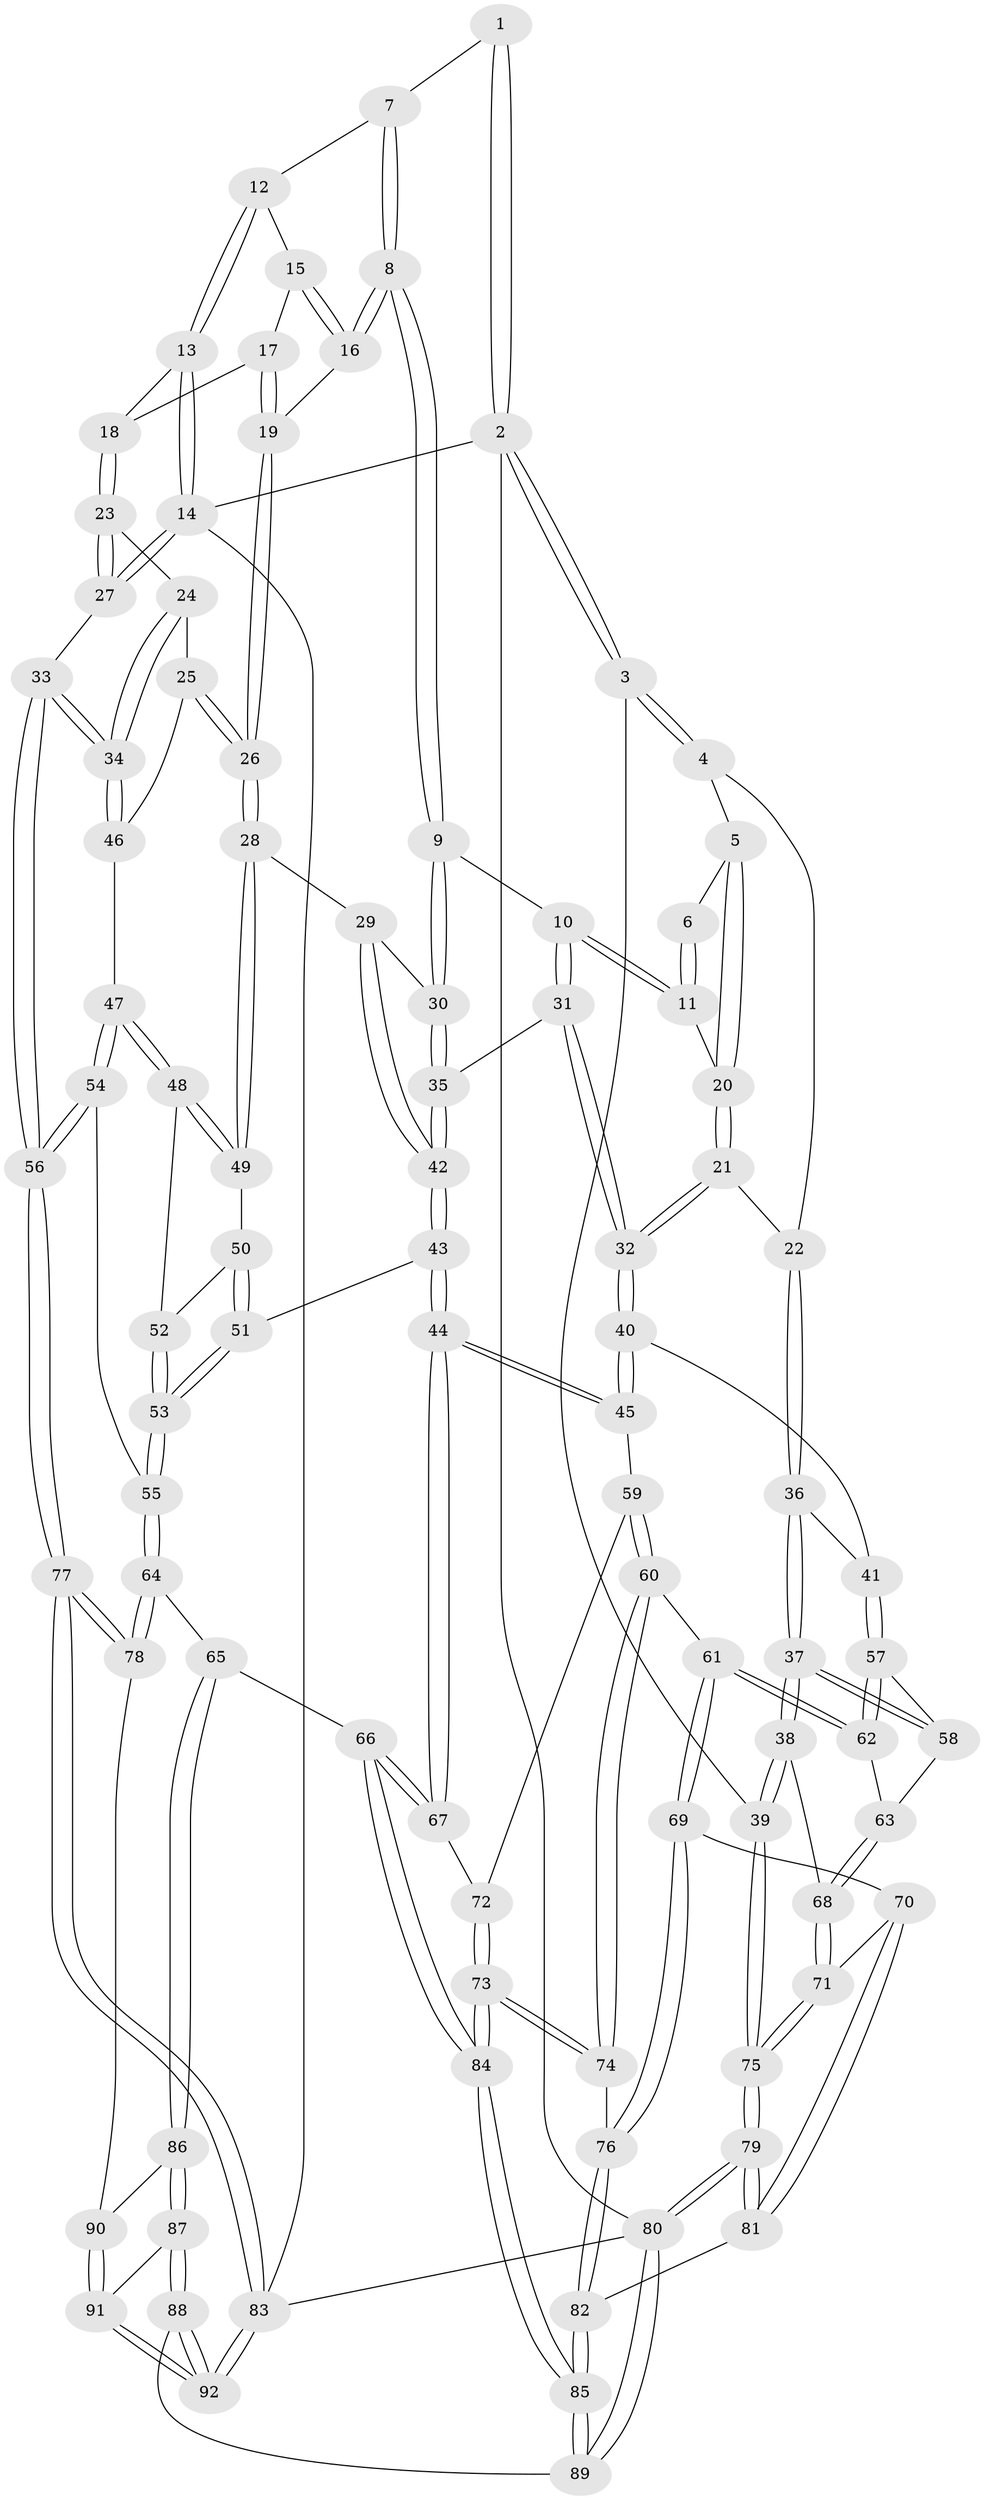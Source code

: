 // Generated by graph-tools (version 1.1) at 2025/03/03/09/25 03:03:29]
// undirected, 92 vertices, 227 edges
graph export_dot {
graph [start="1"]
  node [color=gray90,style=filled];
  1 [pos="+0.4200970685781399+0"];
  2 [pos="+0+0"];
  3 [pos="+0+0"];
  4 [pos="+0.04344463130049162+0.13421913490636347"];
  5 [pos="+0.2067395694789766+0.15442845853400522"];
  6 [pos="+0.41092883785369005+0"];
  7 [pos="+0.5523702133700931+0"];
  8 [pos="+0.5238075738865731+0.25582538618868556"];
  9 [pos="+0.5099720004213374+0.2834731803167418"];
  10 [pos="+0.4872894401779553+0.2931533301277742"];
  11 [pos="+0.35427446410218555+0.25246612974014404"];
  12 [pos="+0.566618438415241+0"];
  13 [pos="+1+0"];
  14 [pos="+1+0"];
  15 [pos="+0.6998960775473831+0.11484182619007455"];
  16 [pos="+0.669938452661784+0.235976560890925"];
  17 [pos="+0.7922611218624557+0.1716790292515616"];
  18 [pos="+0.864144427341124+0.18623365534225855"];
  19 [pos="+0.7087946002995561+0.2757230488634376"];
  20 [pos="+0.2788346241254742+0.2745308000800611"];
  21 [pos="+0.25118912490556944+0.3287776155678945"];
  22 [pos="+0.19744369170547585+0.366970114386895"];
  23 [pos="+0.8819958994325281+0.2722014876555222"];
  24 [pos="+0.8740309993657454+0.29134098522015484"];
  25 [pos="+0.7609800821817273+0.3843158161765749"];
  26 [pos="+0.7430211688960071+0.3858733156757313"];
  27 [pos="+1+0.27275267368598993"];
  28 [pos="+0.7227242236671222+0.3984507901827303"];
  29 [pos="+0.6322104173896503+0.390142611973591"];
  30 [pos="+0.621885707050878+0.3834093935502924"];
  31 [pos="+0.4374559258569978+0.417264857527256"];
  32 [pos="+0.3931263993828475+0.4492581307505289"];
  33 [pos="+1+0.5861628902535293"];
  34 [pos="+1+0.5283740374630196"];
  35 [pos="+0.4954804903892921+0.4559170746715534"];
  36 [pos="+0.1339200867189561+0.44608143095932756"];
  37 [pos="+0+0.5047293427602502"];
  38 [pos="+0+0.5073389541267358"];
  39 [pos="+0+0.5021177001364704"];
  40 [pos="+0.3618382163912597+0.5430880359231334"];
  41 [pos="+0.2765713574730428+0.5319611610835044"];
  42 [pos="+0.5527044985678288+0.5273935612037786"];
  43 [pos="+0.5546803106382848+0.5740284470268742"];
  44 [pos="+0.505123347537703+0.6297447643399487"];
  45 [pos="+0.39656741297344866+0.5996822733057469"];
  46 [pos="+0.800207008074822+0.42154907258441426"];
  47 [pos="+0.8340565993773263+0.5560433251470798"];
  48 [pos="+0.7831754347612813+0.5410553677104091"];
  49 [pos="+0.7128522384964581+0.47271778181614443"];
  50 [pos="+0.7083185065072788+0.48377504328062393"];
  51 [pos="+0.6378215750754144+0.5693170224335263"];
  52 [pos="+0.7435700089873165+0.5769894795489003"];
  53 [pos="+0.7420092372634906+0.6684537544193307"];
  54 [pos="+0.902506407701659+0.639007545180513"];
  55 [pos="+0.7519348011564093+0.6856440969439019"];
  56 [pos="+1+0.652400450456914"];
  57 [pos="+0.2270569822041029+0.634400051773561"];
  58 [pos="+0.17212072888748584+0.6147665211517365"];
  59 [pos="+0.3423487665768751+0.6753557092429888"];
  60 [pos="+0.293308339525744+0.7121472851208988"];
  61 [pos="+0.2891783660396442+0.711201988505034"];
  62 [pos="+0.24137724699701474+0.6779781382670946"];
  63 [pos="+0.18507769354063444+0.6920726053402994"];
  64 [pos="+0.6920217236182851+0.7805748071655096"];
  65 [pos="+0.6381057915111144+0.8182648795006036"];
  66 [pos="+0.5799692660906919+0.8011248390916588"];
  67 [pos="+0.5469144133362757+0.7471513162346477"];
  68 [pos="+0.12805773827395012+0.7154225697651616"];
  69 [pos="+0.159872688882819+0.7912331455773816"];
  70 [pos="+0.1421229677837439+0.7840779527771379"];
  71 [pos="+0.137940320285457+0.7680695273596663"];
  72 [pos="+0.402019854155172+0.7531568839643312"];
  73 [pos="+0.35217743365882764+0.841020178363327"];
  74 [pos="+0.3066153493845255+0.7808912229349596"];
  75 [pos="+0+0.7216137742756445"];
  76 [pos="+0.20096962445814923+0.8353282655987093"];
  77 [pos="+1+0.8809084801138942"];
  78 [pos="+0.9705369879838522+0.8791129179073919"];
  79 [pos="+0+0.9666444484208533"];
  80 [pos="+0+1"];
  81 [pos="+0.04785126672061147+0.860053190599911"];
  82 [pos="+0.23093588095396972+0.9524007325323888"];
  83 [pos="+1+1"];
  84 [pos="+0.38771729589817605+0.935850014784361"];
  85 [pos="+0.31787989325490906+1"];
  86 [pos="+0.6485093538505082+0.8501548439244085"];
  87 [pos="+0.6463478005358857+0.881482008106225"];
  88 [pos="+0.5910866650044857+1"];
  89 [pos="+0.3096705353036028+1"];
  90 [pos="+0.7901094601280652+0.9414365735011768"];
  91 [pos="+0.7818622998168624+1"];
  92 [pos="+0.7977759433537732+1"];
  1 -- 2;
  1 -- 2;
  1 -- 7;
  2 -- 3;
  2 -- 3;
  2 -- 14;
  2 -- 80;
  3 -- 4;
  3 -- 4;
  3 -- 39;
  4 -- 5;
  4 -- 22;
  5 -- 6;
  5 -- 20;
  5 -- 20;
  6 -- 11;
  6 -- 11;
  7 -- 8;
  7 -- 8;
  7 -- 12;
  8 -- 9;
  8 -- 9;
  8 -- 16;
  8 -- 16;
  9 -- 10;
  9 -- 30;
  9 -- 30;
  10 -- 11;
  10 -- 11;
  10 -- 31;
  10 -- 31;
  11 -- 20;
  12 -- 13;
  12 -- 13;
  12 -- 15;
  13 -- 14;
  13 -- 14;
  13 -- 18;
  14 -- 27;
  14 -- 27;
  14 -- 83;
  15 -- 16;
  15 -- 16;
  15 -- 17;
  16 -- 19;
  17 -- 18;
  17 -- 19;
  17 -- 19;
  18 -- 23;
  18 -- 23;
  19 -- 26;
  19 -- 26;
  20 -- 21;
  20 -- 21;
  21 -- 22;
  21 -- 32;
  21 -- 32;
  22 -- 36;
  22 -- 36;
  23 -- 24;
  23 -- 27;
  23 -- 27;
  24 -- 25;
  24 -- 34;
  24 -- 34;
  25 -- 26;
  25 -- 26;
  25 -- 46;
  26 -- 28;
  26 -- 28;
  27 -- 33;
  28 -- 29;
  28 -- 49;
  28 -- 49;
  29 -- 30;
  29 -- 42;
  29 -- 42;
  30 -- 35;
  30 -- 35;
  31 -- 32;
  31 -- 32;
  31 -- 35;
  32 -- 40;
  32 -- 40;
  33 -- 34;
  33 -- 34;
  33 -- 56;
  33 -- 56;
  34 -- 46;
  34 -- 46;
  35 -- 42;
  35 -- 42;
  36 -- 37;
  36 -- 37;
  36 -- 41;
  37 -- 38;
  37 -- 38;
  37 -- 58;
  37 -- 58;
  38 -- 39;
  38 -- 39;
  38 -- 68;
  39 -- 75;
  39 -- 75;
  40 -- 41;
  40 -- 45;
  40 -- 45;
  41 -- 57;
  41 -- 57;
  42 -- 43;
  42 -- 43;
  43 -- 44;
  43 -- 44;
  43 -- 51;
  44 -- 45;
  44 -- 45;
  44 -- 67;
  44 -- 67;
  45 -- 59;
  46 -- 47;
  47 -- 48;
  47 -- 48;
  47 -- 54;
  47 -- 54;
  48 -- 49;
  48 -- 49;
  48 -- 52;
  49 -- 50;
  50 -- 51;
  50 -- 51;
  50 -- 52;
  51 -- 53;
  51 -- 53;
  52 -- 53;
  52 -- 53;
  53 -- 55;
  53 -- 55;
  54 -- 55;
  54 -- 56;
  54 -- 56;
  55 -- 64;
  55 -- 64;
  56 -- 77;
  56 -- 77;
  57 -- 58;
  57 -- 62;
  57 -- 62;
  58 -- 63;
  59 -- 60;
  59 -- 60;
  59 -- 72;
  60 -- 61;
  60 -- 74;
  60 -- 74;
  61 -- 62;
  61 -- 62;
  61 -- 69;
  61 -- 69;
  62 -- 63;
  63 -- 68;
  63 -- 68;
  64 -- 65;
  64 -- 78;
  64 -- 78;
  65 -- 66;
  65 -- 86;
  65 -- 86;
  66 -- 67;
  66 -- 67;
  66 -- 84;
  66 -- 84;
  67 -- 72;
  68 -- 71;
  68 -- 71;
  69 -- 70;
  69 -- 76;
  69 -- 76;
  70 -- 71;
  70 -- 81;
  70 -- 81;
  71 -- 75;
  71 -- 75;
  72 -- 73;
  72 -- 73;
  73 -- 74;
  73 -- 74;
  73 -- 84;
  73 -- 84;
  74 -- 76;
  75 -- 79;
  75 -- 79;
  76 -- 82;
  76 -- 82;
  77 -- 78;
  77 -- 78;
  77 -- 83;
  77 -- 83;
  78 -- 90;
  79 -- 80;
  79 -- 80;
  79 -- 81;
  79 -- 81;
  80 -- 89;
  80 -- 89;
  80 -- 83;
  81 -- 82;
  82 -- 85;
  82 -- 85;
  83 -- 92;
  83 -- 92;
  84 -- 85;
  84 -- 85;
  85 -- 89;
  85 -- 89;
  86 -- 87;
  86 -- 87;
  86 -- 90;
  87 -- 88;
  87 -- 88;
  87 -- 91;
  88 -- 89;
  88 -- 92;
  88 -- 92;
  90 -- 91;
  90 -- 91;
  91 -- 92;
  91 -- 92;
}
